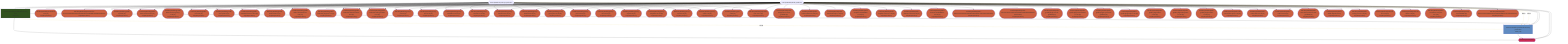 graph TD
  KaScriptModule_56{{"KaScriptModule(build.gradle.kts)"}}
  KaSourceModule_58["KaSourceModule(GradleKotlinFixture)<br />production<br />JVM (1.8)"]
  KaLibraryModule_0(["KaLibraryModule(SDK)"])
  KaSourceModule_59["KaSourceModule(GradleKotlinFixture)<br />test<br />JVM (1.8)"]
  KaLibraryModule_1(["KaLibraryModule(annotations-13.0.jar)<br />scriptDependency"])
  KaLibraryModule_2(["KaLibraryModule(dependencies-accessors/932b97c9e0ae61a950d0c442ab66fbe219f5f218/classes)<br />scriptDependency"])
  KaLibraryModule_3(["KaLibraryModule(gradle-api-8.11.jar)<br />scriptDependency"])
  KaLibraryModule_4(["KaLibraryModule(gradle-base-services-8.11.jar)<br />scriptDependency"])
  KaLibraryModule_5(["KaLibraryModule(gradle-base-services-groovy-8.11.jar)<br />scriptDependency"])
  KaLibraryModule_6(["KaLibraryModule(gradle-core-8.11.jar)<br />scriptDependency"])
  KaLibraryModule_7(["KaLibraryModule(gradle-core-api-8.11.jar)<br />scriptDependency"])
  KaLibraryModule_8(["KaLibraryModule(gradle-installation-beacon-8.11.jar)<br />scriptDependency"])
  KaLibraryModule_9(["KaLibraryModule(gradle-kotlin-dsl-8.11.jar)<br />scriptDependency"])
  KaLibraryModule_10(["KaLibraryModule(gradle-kotlin-dsl-extensions-8.11.jar)<br />scriptDependency"])
  KaLibraryModule_11(["KaLibraryModule(gradle-kotlin-dsl-plugins-5.1.1.jar)<br />scriptDependency"])
  KaLibraryModule_12(["KaLibraryModule(gradle-kotlin-dsl-shared-runtime-8.11.jar)<br />scriptDependency"])
  KaLibraryModule_13(["KaLibraryModule(gradle-kotlin-dsl-tooling-models-8.11.jar)<br />scriptDependency"])
  KaLibraryModule_14(["KaLibraryModule(groovy-3.0.22.jar)<br />scriptDependency"])
  KaLibraryModule_15(["KaLibraryModule(groovy-ant-3.0.22.jar)<br />scriptDependency"])
  KaLibraryModule_16(["KaLibraryModule(groovy-astbuilder-3.0.22.jar)<br />scriptDependency"])
  KaLibraryModule_17(["KaLibraryModule(groovy-console-3.0.22.jar)<br />scriptDependency"])
  KaLibraryModule_18(["KaLibraryModule(groovy-datetime-3.0.22.jar)<br />scriptDependency"])
  KaLibraryModule_19(["KaLibraryModule(groovy-dateutil-3.0.22.jar)<br />scriptDependency"])
  KaLibraryModule_20(["KaLibraryModule(groovy-groovydoc-3.0.22.jar)<br />scriptDependency"])
  KaLibraryModule_21(["KaLibraryModule(groovy-json-3.0.22.jar)<br />scriptDependency"])
  KaLibraryModule_22(["KaLibraryModule(groovy-nio-3.0.22.jar)<br />scriptDependency"])
  KaLibraryModule_23(["KaLibraryModule(groovy-sql-3.0.22.jar)<br />scriptDependency"])
  KaLibraryModule_24(["KaLibraryModule(groovy-templates-3.0.22.jar)<br />scriptDependency"])
  KaLibraryModule_25(["KaLibraryModule(groovy-test-3.0.22.jar)<br />scriptDependency"])
  KaLibraryModule_26(["KaLibraryModule(groovy-xml-3.0.22.jar)<br />scriptDependency"])
  KaLibraryModule_27(["KaLibraryModule(gson-2.8.9.jar)<br />scriptDependency"])
  KaLibraryModule_28(["KaLibraryModule(javaparser-core-3.17.0.jar)<br />scriptDependency"])
  KaLibraryModule_29(["KaLibraryModule(kotlin-assignment-2.0.20-gradle85.jar)<br />scriptDependency"])
  KaLibraryModule_30(["KaLibraryModule(kotlin-build-statistics-2.0.20.jar)<br />scriptDependency"])
  KaLibraryModule_31(["KaLibraryModule(kotlin-build-tools-api-2.0.20.jar)<br />scriptDependency"])
  KaLibraryModule_32(["KaLibraryModule(kotlin-compiler-embeddable-2.0.20.jar)<br />scriptDependency"])
  KaLibraryModule_33(["KaLibraryModule(kotlin-compiler-runner-2.0.20.jar)<br />scriptDependency"])
  KaLibraryModule_34(["KaLibraryModule(kotlin-daemon-client-2.0.20.jar)<br />scriptDependency"])
  KaLibraryModule_35(["KaLibraryModule(kotlin-daemon-embeddable-2.0.20.jar)<br />scriptDependency"])
  KaLibraryModule_37(["KaLibraryModule(kotlin-dsl/accessors/67e0e34578eb78fe1de6071a11242124/classes)<br />scriptDependency"])
  KaLibraryModule_38(["KaLibraryModule(kotlin-dsl/accessors/713d72c97915090755fbad209f3188cd-PS/classes)<br />scriptDependency"])
  KaLibraryModule_39(["KaLibraryModule(kotlin-gradle-plugin-2.0.20-gradle85.jar)<br />scriptDependency"])
  KaLibraryModule_40(["KaLibraryModule(kotlin-gradle-plugin-annotations-2.0.20.jar)<br />scriptDependency"])
  KaLibraryModule_41(["KaLibraryModule(kotlin-gradle-plugin-api-2.0.20-gradle85.jar)<br />scriptDependency"])
  KaLibraryModule_42(["KaLibraryModule(kotlin-gradle-plugin-api-2.0.20.jar)<br />scriptDependency"])
  KaLibraryModule_43(["KaLibraryModule(kotlin-gradle-plugin-idea-2.0.20.jar)<br />scriptDependency"])
  KaLibraryModule_44(["KaLibraryModule(kotlin-gradle-plugin-idea-proto-2.0.20.jar)<br />scriptDependency"])
  KaLibraryModule_45(["KaLibraryModule(kotlin-gradle-plugin-model-2.0.20.jar)<br />scriptDependency"])
  KaLibraryModule_46(["KaLibraryModule(kotlin-klib-commonizer-api-2.0.20.jar)<br />scriptDependency"])
  KaLibraryModule_47(["KaLibraryModule(kotlin-native-utils-2.0.20.jar)<br />scriptDependency"])
  KaLibraryModule_48(["KaLibraryModule(kotlin-reflect-2.0.20.jar)<br />scriptDependency"])
  KaLibraryModule_49(["KaLibraryModule(kotlin-sam-with-receiver-2.0.20-gradle85.jar)<br />scriptDependency"])
  KaLibraryModule_50(["KaLibraryModule(kotlin-stdlib dependencies)<br />scriptDependency"])
  KaLibraryModule_51(["KaLibraryModule(kotlin-tooling-core-2.0.20.jar)<br />scriptDependency"])
  KaLibraryModule_52(["KaLibraryModule(kotlin-util-io-2.0.20.jar)<br />scriptDependency"])
  KaLibraryModule_53(["KaLibraryModule(kotlin-util-klib-2.0.20.jar)<br />scriptDependency"])
  KaLibraryModule_54(["KaLibraryModule(kotlinx-coroutines-core-jvm-1.6.4.jar)<br />scriptDependency"])
  KaLibraryModule_55(["KaLibraryModule(trove4j-1.0.20200330.jar)<br />scriptDependency"])
  KaScriptModule_57{{"KaScriptModule(settings.gradle.kts)"}}
  KaLibraryModule_36(["KaLibraryModule(kotlin-dsl/accessors/045fae15c156631da085875c7a614413/classes)<br />scriptDependency"])
  style KaSourceModule_58 fill:#608BC1
  style KaLibraryModule_0 fill:#CC2B52
  style KaSourceModule_59 fill:#31511E
  style KaLibraryModule_1 fill:#CB6040
  style KaLibraryModule_2 fill:#CB6040
  style KaLibraryModule_3 fill:#CB6040
  style KaLibraryModule_4 fill:#CB6040
  style KaLibraryModule_5 fill:#CB6040
  style KaLibraryModule_6 fill:#CB6040
  style KaLibraryModule_7 fill:#CB6040
  style KaLibraryModule_8 fill:#CB6040
  style KaLibraryModule_9 fill:#CB6040
  style KaLibraryModule_10 fill:#CB6040
  style KaLibraryModule_11 fill:#CB6040
  style KaLibraryModule_12 fill:#CB6040
  style KaLibraryModule_13 fill:#CB6040
  style KaLibraryModule_14 fill:#CB6040
  style KaLibraryModule_15 fill:#CB6040
  style KaLibraryModule_16 fill:#CB6040
  style KaLibraryModule_17 fill:#CB6040
  style KaLibraryModule_18 fill:#CB6040
  style KaLibraryModule_19 fill:#CB6040
  style KaLibraryModule_20 fill:#CB6040
  style KaLibraryModule_21 fill:#CB6040
  style KaLibraryModule_22 fill:#CB6040
  style KaLibraryModule_23 fill:#CB6040
  style KaLibraryModule_24 fill:#CB6040
  style KaLibraryModule_25 fill:#CB6040
  style KaLibraryModule_26 fill:#CB6040
  style KaLibraryModule_27 fill:#CB6040
  style KaLibraryModule_28 fill:#CB6040
  style KaLibraryModule_29 fill:#CB6040
  style KaLibraryModule_30 fill:#CB6040
  style KaLibraryModule_31 fill:#CB6040
  style KaLibraryModule_32 fill:#CB6040
  style KaLibraryModule_33 fill:#CB6040
  style KaLibraryModule_34 fill:#CB6040
  style KaLibraryModule_35 fill:#CB6040
  style KaLibraryModule_37 fill:#CB6040
  style KaLibraryModule_38 fill:#CB6040
  style KaLibraryModule_39 fill:#CB6040
  style KaLibraryModule_40 fill:#CB6040
  style KaLibraryModule_41 fill:#CB6040
  style KaLibraryModule_42 fill:#CB6040
  style KaLibraryModule_43 fill:#CB6040
  style KaLibraryModule_44 fill:#CB6040
  style KaLibraryModule_45 fill:#CB6040
  style KaLibraryModule_46 fill:#CB6040
  style KaLibraryModule_47 fill:#CB6040
  style KaLibraryModule_48 fill:#CB6040
  style KaLibraryModule_49 fill:#CB6040
  style KaLibraryModule_50 fill:#CB6040
  style KaLibraryModule_51 fill:#CB6040
  style KaLibraryModule_52 fill:#CB6040
  style KaLibraryModule_53 fill:#CB6040
  style KaLibraryModule_54 fill:#CB6040
  style KaLibraryModule_55 fill:#CB6040
  style KaLibraryModule_36 fill:#CB6040
  KaScriptModule_56 --> KaLibraryModule_0
  KaScriptModule_56 --> KaLibraryModule_1
  KaScriptModule_56 --> KaLibraryModule_10
  KaScriptModule_56 --> KaLibraryModule_11
  KaScriptModule_56 --> KaLibraryModule_12
  KaScriptModule_56 --> KaLibraryModule_13
  KaScriptModule_56 --> KaLibraryModule_14
  KaScriptModule_56 --> KaLibraryModule_15
  KaScriptModule_56 --> KaLibraryModule_16
  KaScriptModule_56 --> KaLibraryModule_17
  KaScriptModule_56 --> KaLibraryModule_18
  KaScriptModule_56 --> KaLibraryModule_19
  KaScriptModule_56 --> KaLibraryModule_2
  KaScriptModule_56 --> KaLibraryModule_20
  KaScriptModule_56 --> KaLibraryModule_21
  KaScriptModule_56 --> KaLibraryModule_22
  KaScriptModule_56 --> KaLibraryModule_23
  KaScriptModule_56 --> KaLibraryModule_24
  KaScriptModule_56 --> KaLibraryModule_25
  KaScriptModule_56 --> KaLibraryModule_26
  KaScriptModule_56 --> KaLibraryModule_27
  KaScriptModule_56 --> KaLibraryModule_28
  KaScriptModule_56 --> KaLibraryModule_29
  KaScriptModule_56 --> KaLibraryModule_3
  KaScriptModule_56 --> KaLibraryModule_30
  KaScriptModule_56 --> KaLibraryModule_31
  KaScriptModule_56 --> KaLibraryModule_32
  KaScriptModule_56 --> KaLibraryModule_33
  KaScriptModule_56 --> KaLibraryModule_34
  KaScriptModule_56 --> KaLibraryModule_35
  KaScriptModule_56 --> KaLibraryModule_37
  KaScriptModule_56 --> KaLibraryModule_38
  KaScriptModule_56 --> KaLibraryModule_39
  KaScriptModule_56 --> KaLibraryModule_4
  KaScriptModule_56 --> KaLibraryModule_40
  KaScriptModule_56 --> KaLibraryModule_41
  KaScriptModule_56 --> KaLibraryModule_42
  KaScriptModule_56 --> KaLibraryModule_43
  KaScriptModule_56 --> KaLibraryModule_44
  KaScriptModule_56 --> KaLibraryModule_45
  KaScriptModule_56 --> KaLibraryModule_46
  KaScriptModule_56 --> KaLibraryModule_47
  KaScriptModule_56 --> KaLibraryModule_48
  KaScriptModule_56 --> KaLibraryModule_49
  KaScriptModule_56 --> KaLibraryModule_5
  KaScriptModule_56 --> KaLibraryModule_50
  KaScriptModule_56 --> KaLibraryModule_51
  KaScriptModule_56 --> KaLibraryModule_52
  KaScriptModule_56 --> KaLibraryModule_53
  KaScriptModule_56 --> KaLibraryModule_54
  KaScriptModule_56 --> KaLibraryModule_55
  KaScriptModule_56 --> KaLibraryModule_6
  KaScriptModule_56 --> KaLibraryModule_7
  KaScriptModule_56 --> KaLibraryModule_8
  KaScriptModule_56 --> KaLibraryModule_9
  KaScriptModule_56 --> KaSourceModule_58
  KaScriptModule_56 --> KaSourceModule_59
  KaScriptModule_57 --> KaLibraryModule_0
  KaScriptModule_57 --> KaLibraryModule_10
  KaScriptModule_57 --> KaLibraryModule_12
  KaScriptModule_57 --> KaLibraryModule_13
  KaScriptModule_57 --> KaLibraryModule_14
  KaScriptModule_57 --> KaLibraryModule_15
  KaScriptModule_57 --> KaLibraryModule_16
  KaScriptModule_57 --> KaLibraryModule_17
  KaScriptModule_57 --> KaLibraryModule_18
  KaScriptModule_57 --> KaLibraryModule_19
  KaScriptModule_57 --> KaLibraryModule_20
  KaScriptModule_57 --> KaLibraryModule_21
  KaScriptModule_57 --> KaLibraryModule_22
  KaScriptModule_57 --> KaLibraryModule_23
  KaScriptModule_57 --> KaLibraryModule_24
  KaScriptModule_57 --> KaLibraryModule_25
  KaScriptModule_57 --> KaLibraryModule_26
  KaScriptModule_57 --> KaLibraryModule_28
  KaScriptModule_57 --> KaLibraryModule_3
  KaScriptModule_57 --> KaLibraryModule_36
  KaScriptModule_57 --> KaLibraryModule_4
  KaScriptModule_57 --> KaLibraryModule_48
  KaScriptModule_57 --> KaLibraryModule_5
  KaScriptModule_57 --> KaLibraryModule_50
  KaScriptModule_57 --> KaLibraryModule_6
  KaScriptModule_57 --> KaLibraryModule_7
  KaScriptModule_57 --> KaLibraryModule_8
  KaScriptModule_57 --> KaLibraryModule_9
  KaScriptModule_57 --> KaSourceModule_58
  KaScriptModule_57 --> KaSourceModule_59
  KaSourceModule_58 --> KaLibraryModule_0
  KaSourceModule_59 --> KaLibraryModule_0
  KaSourceModule_59 --> KaSourceModule_58
  KaScriptModule_56 --friend--> KaSourceModule_58
  KaScriptModule_57 --friend--> KaSourceModule_58
  KaSourceModule_59 --friend--> KaSourceModule_58
  linkStyle 0 stroke:black
  linkStyle 1 stroke:black
  linkStyle 2 stroke:black
  linkStyle 3 stroke:black
  linkStyle 4 stroke:black
  linkStyle 5 stroke:black
  linkStyle 6 stroke:black
  linkStyle 7 stroke:black
  linkStyle 8 stroke:black
  linkStyle 9 stroke:black
  linkStyle 10 stroke:black
  linkStyle 11 stroke:black
  linkStyle 12 stroke:black
  linkStyle 13 stroke:black
  linkStyle 14 stroke:black
  linkStyle 15 stroke:black
  linkStyle 16 stroke:black
  linkStyle 17 stroke:black
  linkStyle 18 stroke:black
  linkStyle 19 stroke:black
  linkStyle 20 stroke:black
  linkStyle 21 stroke:black
  linkStyle 22 stroke:black
  linkStyle 23 stroke:black
  linkStyle 24 stroke:black
  linkStyle 25 stroke:black
  linkStyle 26 stroke:black
  linkStyle 27 stroke:black
  linkStyle 28 stroke:black
  linkStyle 29 stroke:black
  linkStyle 30 stroke:black
  linkStyle 31 stroke:black
  linkStyle 32 stroke:black
  linkStyle 33 stroke:black
  linkStyle 34 stroke:black
  linkStyle 35 stroke:black
  linkStyle 36 stroke:black
  linkStyle 37 stroke:black
  linkStyle 38 stroke:black
  linkStyle 39 stroke:black
  linkStyle 40 stroke:black
  linkStyle 41 stroke:black
  linkStyle 42 stroke:black
  linkStyle 43 stroke:black
  linkStyle 44 stroke:black
  linkStyle 45 stroke:black
  linkStyle 46 stroke:black
  linkStyle 47 stroke:black
  linkStyle 48 stroke:black
  linkStyle 49 stroke:black
  linkStyle 50 stroke:black
  linkStyle 51 stroke:black
  linkStyle 52 stroke:black
  linkStyle 53 stroke:black
  linkStyle 54 stroke:black
  linkStyle 55 stroke:black
  linkStyle 56 stroke:black
  linkStyle 57 stroke:black
  linkStyle 58 stroke:black
  linkStyle 59 stroke:black
  linkStyle 60 stroke:black
  linkStyle 61 stroke:black
  linkStyle 62 stroke:black
  linkStyle 63 stroke:black
  linkStyle 64 stroke:black
  linkStyle 65 stroke:black
  linkStyle 66 stroke:black
  linkStyle 67 stroke:black
  linkStyle 68 stroke:black
  linkStyle 69 stroke:black
  linkStyle 70 stroke:black
  linkStyle 71 stroke:black
  linkStyle 72 stroke:black
  linkStyle 73 stroke:black
  linkStyle 74 stroke:black
  linkStyle 75 stroke:black
  linkStyle 76 stroke:black
  linkStyle 77 stroke:black
  linkStyle 78 stroke:black
  linkStyle 79 stroke:black
  linkStyle 80 stroke:black
  linkStyle 81 stroke:black
  linkStyle 82 stroke:black
  linkStyle 83 stroke:black
  linkStyle 84 stroke:black
  linkStyle 85 stroke:black
  linkStyle 86 stroke:black
  linkStyle 87 stroke:black
  linkStyle 88 stroke:black
  linkStyle 89 stroke:black
  linkStyle 90 stroke:#E6C767
  linkStyle 91 stroke:#E6C767
  linkStyle 92 stroke:#E6C767